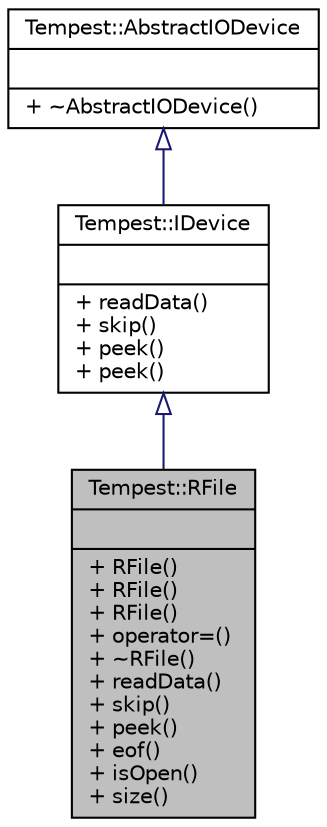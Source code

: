 digraph "Tempest::RFile"
{
  edge [fontname="Helvetica",fontsize="10",labelfontname="Helvetica",labelfontsize="10"];
  node [fontname="Helvetica",fontsize="10",shape=record];
  Node0 [label="{Tempest::RFile\n||+ RFile()\l+ RFile()\l+ RFile()\l+ operator=()\l+ ~RFile()\l+ readData()\l+ skip()\l+ peek()\l+ eof()\l+ isOpen()\l+ size()\l}",height=0.2,width=0.4,color="black", fillcolor="grey75", style="filled", fontcolor="black"];
  Node1 -> Node0 [dir="back",color="midnightblue",fontsize="10",style="solid",arrowtail="onormal",fontname="Helvetica"];
  Node1 [label="{Tempest::IDevice\n||+ readData()\l+ skip()\l+ peek()\l+ peek()\l}",height=0.2,width=0.4,color="black", fillcolor="white", style="filled",URL="$class_tempest_1_1_i_device.html"];
  Node2 -> Node1 [dir="back",color="midnightblue",fontsize="10",style="solid",arrowtail="onormal",fontname="Helvetica"];
  Node2 [label="{Tempest::AbstractIODevice\n||+ ~AbstractIODevice()\l}",height=0.2,width=0.4,color="black", fillcolor="white", style="filled",URL="$class_tempest_1_1_abstract_i_o_device.html"];
}
